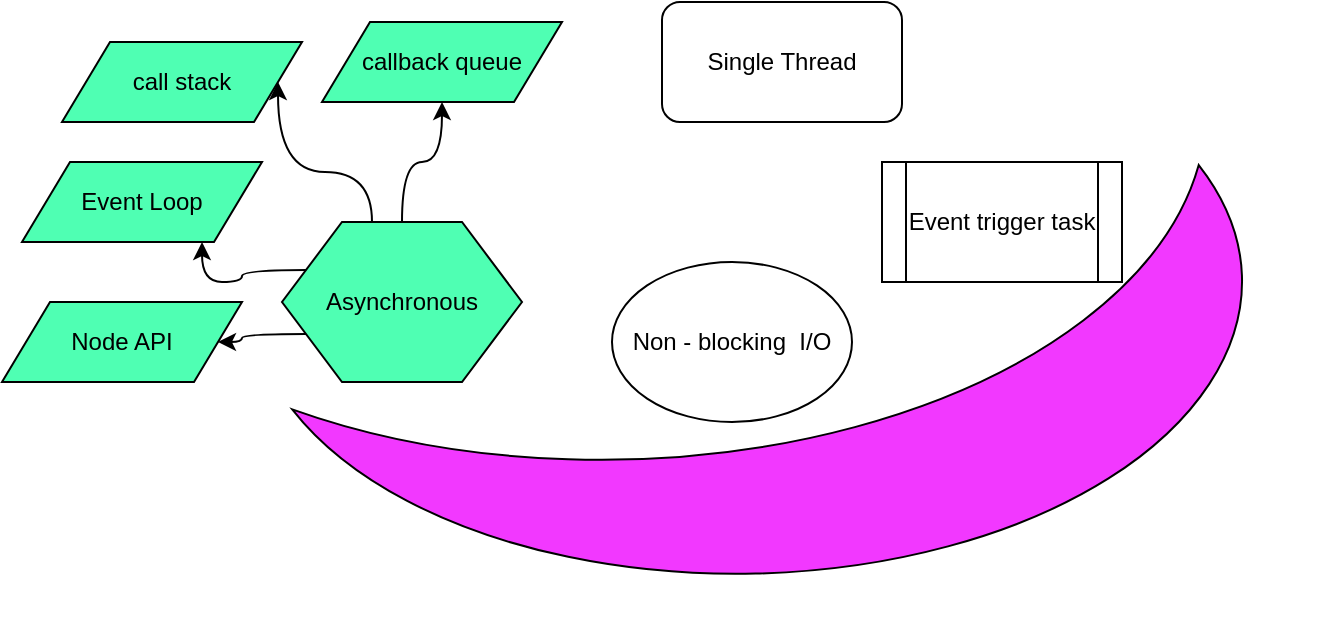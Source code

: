 <mxfile version="12.0.0" type="google" pages="1"><diagram id="UR2MmjnXBiUtZXX0ptVG" name="Page-1"><mxGraphModel dx="1302" dy="361" grid="1" gridSize="10" guides="1" tooltips="1" connect="1" arrows="1" fold="1" page="1" pageScale="1" pageWidth="850" pageHeight="1100" math="0" shadow="0"><root><mxCell id="0"/><mxCell id="1" parent="0"/><mxCell id="rlOmxcCgP5s34mifbYfV-1" value="Single Thread" style="rounded=1;whiteSpace=wrap;html=1;" vertex="1" parent="1"><mxGeometry x="330" y="130" width="120" height="60" as="geometry"/></mxCell><mxCell id="rlOmxcCgP5s34mifbYfV-2" value="Event trigger task" style="shape=process;whiteSpace=wrap;html=1;backgroundOutline=1;" vertex="1" parent="1"><mxGeometry x="440" y="210" width="120" height="60" as="geometry"/></mxCell><mxCell id="rlOmxcCgP5s34mifbYfV-10" style="edgeStyle=orthogonalEdgeStyle;rounded=0;orthogonalLoop=1;jettySize=auto;html=1;exitX=0.5;exitY=0;exitDx=0;exitDy=0;entryX=0.5;entryY=1;entryDx=0;entryDy=0;curved=1;" edge="1" parent="1" source="rlOmxcCgP5s34mifbYfV-3" target="rlOmxcCgP5s34mifbYfV-7"><mxGeometry relative="1" as="geometry"/></mxCell><mxCell id="rlOmxcCgP5s34mifbYfV-11" style="edgeStyle=orthogonalEdgeStyle;curved=1;rounded=0;orthogonalLoop=1;jettySize=auto;html=1;exitX=0.375;exitY=0;exitDx=0;exitDy=0;entryX=1;entryY=0.5;entryDx=0;entryDy=0;" edge="1" parent="1" source="rlOmxcCgP5s34mifbYfV-3" target="rlOmxcCgP5s34mifbYfV-6"><mxGeometry relative="1" as="geometry"/></mxCell><mxCell id="rlOmxcCgP5s34mifbYfV-14" style="edgeStyle=orthogonalEdgeStyle;curved=1;rounded=0;orthogonalLoop=1;jettySize=auto;html=1;exitX=0;exitY=0.75;exitDx=0;exitDy=0;entryX=1;entryY=0.5;entryDx=0;entryDy=0;" edge="1" parent="1" source="rlOmxcCgP5s34mifbYfV-3" target="rlOmxcCgP5s34mifbYfV-8"><mxGeometry relative="1" as="geometry"/></mxCell><mxCell id="rlOmxcCgP5s34mifbYfV-15" style="edgeStyle=orthogonalEdgeStyle;curved=1;rounded=0;orthogonalLoop=1;jettySize=auto;html=1;exitX=0;exitY=0.25;exitDx=0;exitDy=0;entryX=0.75;entryY=1;entryDx=0;entryDy=0;" edge="1" parent="1" source="rlOmxcCgP5s34mifbYfV-3" target="rlOmxcCgP5s34mifbYfV-9"><mxGeometry relative="1" as="geometry"/></mxCell><mxCell id="rlOmxcCgP5s34mifbYfV-3" value="Asynchronous" style="shape=hexagon;perimeter=hexagonPerimeter2;whiteSpace=wrap;html=1;fillColor=#4FFFB3;" vertex="1" parent="1"><mxGeometry x="140" y="240" width="120" height="80" as="geometry"/></mxCell><mxCell id="rlOmxcCgP5s34mifbYfV-4" value="Non - blocking&amp;nbsp; I/O" style="ellipse;whiteSpace=wrap;html=1;" vertex="1" parent="1"><mxGeometry x="305" y="260" width="120" height="80" as="geometry"/></mxCell><mxCell id="rlOmxcCgP5s34mifbYfV-5" value="" style="verticalLabelPosition=bottom;verticalAlign=top;html=1;shape=mxgraph.basic.moon;rotation=-91;fillColor=#F238FF;" vertex="1" parent="1"><mxGeometry x="290" y="70" width="220" height="510" as="geometry"/></mxCell><mxCell id="rlOmxcCgP5s34mifbYfV-6" value="call stack" style="shape=parallelogram;perimeter=parallelogramPerimeter;whiteSpace=wrap;html=1;fillColor=#4FFFB3;" vertex="1" parent="1"><mxGeometry x="30" y="150" width="120" height="40" as="geometry"/></mxCell><mxCell id="rlOmxcCgP5s34mifbYfV-7" value="callback queue" style="shape=parallelogram;perimeter=parallelogramPerimeter;whiteSpace=wrap;html=1;fillColor=#4FFFB3;" vertex="1" parent="1"><mxGeometry x="160" y="140" width="120" height="40" as="geometry"/></mxCell><mxCell id="rlOmxcCgP5s34mifbYfV-8" value="Node API" style="shape=parallelogram;perimeter=parallelogramPerimeter;whiteSpace=wrap;html=1;fillColor=#4FFFB3;" vertex="1" parent="1"><mxGeometry y="280" width="120" height="40" as="geometry"/></mxCell><mxCell id="rlOmxcCgP5s34mifbYfV-9" value="Event Loop" style="shape=parallelogram;perimeter=parallelogramPerimeter;whiteSpace=wrap;html=1;fillColor=#4FFFB3;" vertex="1" parent="1"><mxGeometry x="10" y="210" width="120" height="40" as="geometry"/></mxCell></root></mxGraphModel></diagram></mxfile>